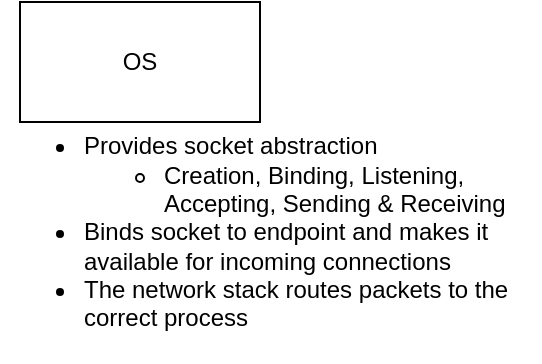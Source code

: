 <mxfile version="21.3.2" type="github">
  <diagram name="Page-1" id="lwpgToof7YRmbsCDAfel">
    <mxGraphModel dx="818" dy="1039" grid="1" gridSize="10" guides="1" tooltips="1" connect="1" arrows="1" fold="1" page="1" pageScale="1" pageWidth="850" pageHeight="1100" math="0" shadow="0">
      <root>
        <mxCell id="0" />
        <mxCell id="1" parent="0" />
        <mxCell id="4ygLPoHd_havDHCSVKhr-1" value="OS" style="rounded=0;whiteSpace=wrap;html=1;" vertex="1" parent="1">
          <mxGeometry x="40" y="40" width="120" height="60" as="geometry" />
        </mxCell>
        <mxCell id="4ygLPoHd_havDHCSVKhr-2" value="&lt;ul&gt;&lt;li&gt;Provides socket abstraction&lt;/li&gt;&lt;ul&gt;&lt;li&gt;Creation, Binding, Listening, Accepting, Sending &amp;amp; Receiving&lt;/li&gt;&lt;/ul&gt;&lt;li&gt;Binds socket to endpoint and makes it available for incoming connections&lt;/li&gt;&lt;li&gt;The network stack routes packets to the correct process&lt;/li&gt;&lt;/ul&gt;" style="text;strokeColor=none;fillColor=none;html=1;whiteSpace=wrap;verticalAlign=middle;overflow=hidden;" vertex="1" parent="1">
          <mxGeometry x="30" y="90" width="270" height="130" as="geometry" />
        </mxCell>
      </root>
    </mxGraphModel>
  </diagram>
</mxfile>
